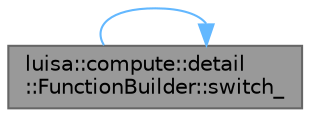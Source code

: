 digraph "luisa::compute::detail::FunctionBuilder::switch_"
{
 // LATEX_PDF_SIZE
  bgcolor="transparent";
  edge [fontname=Helvetica,fontsize=10,labelfontname=Helvetica,labelfontsize=10];
  node [fontname=Helvetica,fontsize=10,shape=box,height=0.2,width=0.4];
  rankdir="LR";
  Node1 [id="Node000001",label="luisa::compute::detail\l::FunctionBuilder::switch_",height=0.2,width=0.4,color="gray40", fillcolor="grey60", style="filled", fontcolor="black",tooltip="Add switch statement"];
  Node1 -> Node1 [id="edge1_Node000001_Node000001",color="steelblue1",style="solid",tooltip=" "];
}
